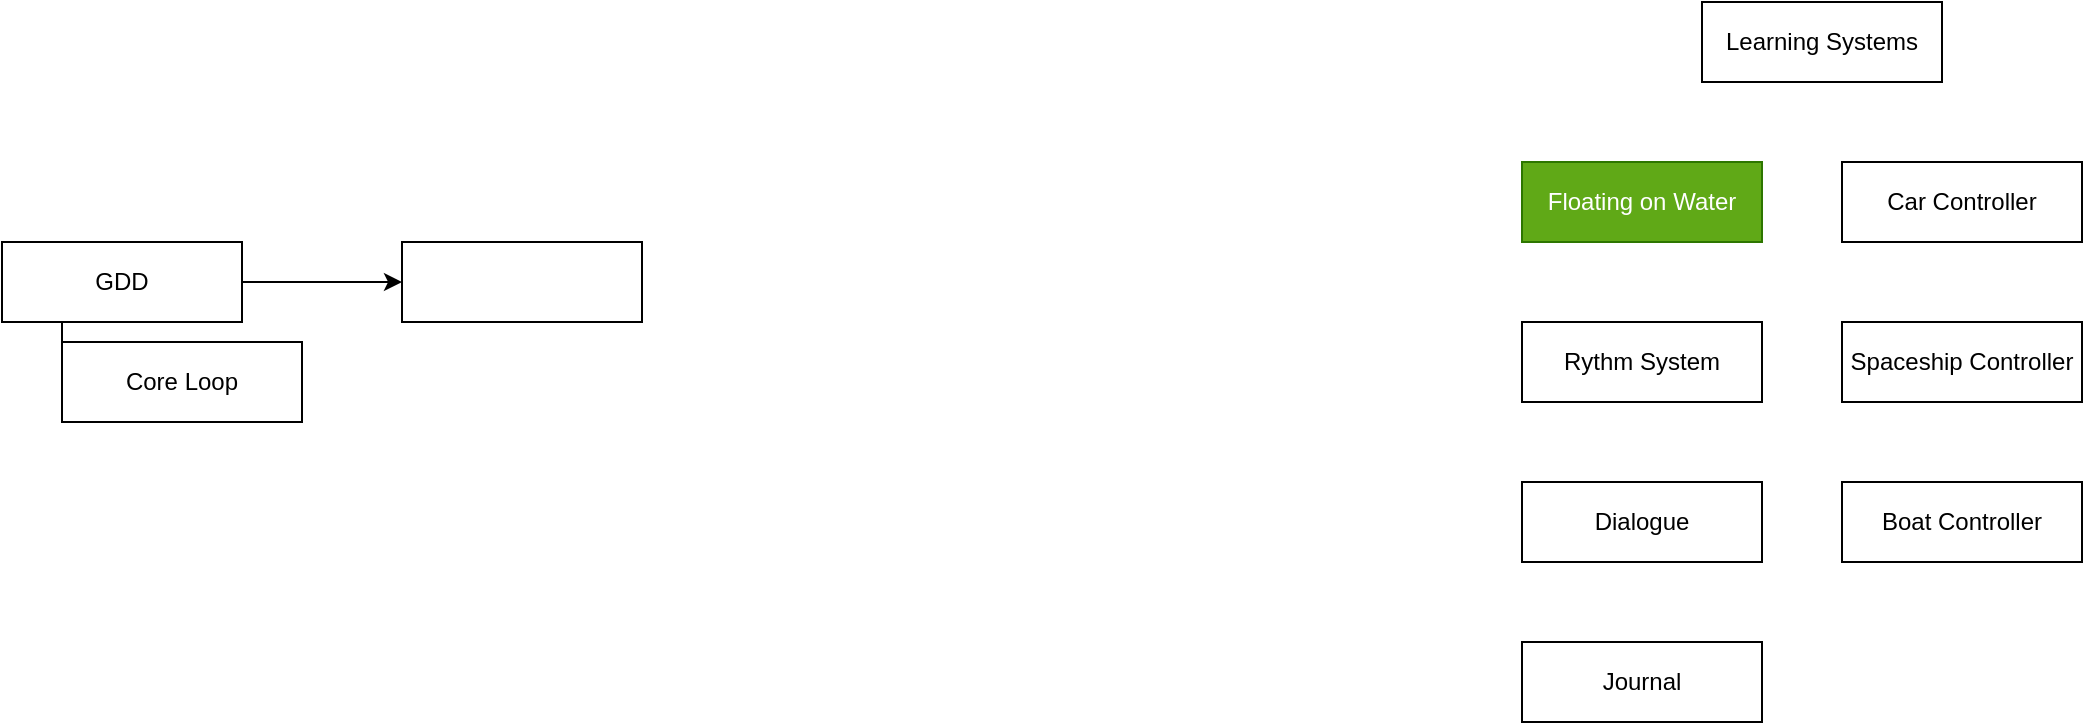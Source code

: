 <mxfile version="13.2.4" type="device"><diagram id="OICCY9yW2ouEOXVtDE1j" name="Page-1"><mxGraphModel dx="1422" dy="862" grid="1" gridSize="10" guides="1" tooltips="1" connect="1" arrows="1" fold="1" page="0" pageScale="1" pageWidth="827" pageHeight="1169" math="0" shadow="0"><root><mxCell id="0"/><mxCell id="1" parent="0"/><mxCell id="1JADhQN36hEgTp6dTvie-3" style="edgeStyle=orthogonalEdgeStyle;rounded=0;orthogonalLoop=1;jettySize=auto;html=1;exitX=0.25;exitY=1;exitDx=0;exitDy=0;entryX=0;entryY=0;entryDx=0;entryDy=0;endArrow=none;endFill=0;" edge="1" parent="1" source="1JADhQN36hEgTp6dTvie-1" target="1JADhQN36hEgTp6dTvie-2"><mxGeometry relative="1" as="geometry"/></mxCell><mxCell id="1JADhQN36hEgTp6dTvie-5" value="" style="edgeStyle=orthogonalEdgeStyle;rounded=0;orthogonalLoop=1;jettySize=auto;html=1;endArrow=classic;endFill=1;" edge="1" parent="1" source="1JADhQN36hEgTp6dTvie-1" target="1JADhQN36hEgTp6dTvie-4"><mxGeometry relative="1" as="geometry"/></mxCell><mxCell id="1JADhQN36hEgTp6dTvie-1" value="GDD" style="rounded=0;whiteSpace=wrap;html=1;" vertex="1" parent="1"><mxGeometry x="240" y="320" width="120" height="40" as="geometry"/></mxCell><mxCell id="1JADhQN36hEgTp6dTvie-4" value="" style="rounded=0;whiteSpace=wrap;html=1;" vertex="1" parent="1"><mxGeometry x="440" y="320" width="120" height="40" as="geometry"/></mxCell><mxCell id="1JADhQN36hEgTp6dTvie-2" value="Core Loop" style="rounded=0;whiteSpace=wrap;html=1;" vertex="1" parent="1"><mxGeometry x="270" y="370" width="120" height="40" as="geometry"/></mxCell><mxCell id="1JADhQN36hEgTp6dTvie-6" value="Learning Systems" style="rounded=0;whiteSpace=wrap;html=1;" vertex="1" parent="1"><mxGeometry x="1090" y="200" width="120" height="40" as="geometry"/></mxCell><mxCell id="1JADhQN36hEgTp6dTvie-7" value="Floating on Water" style="rounded=0;whiteSpace=wrap;html=1;fillColor=#60a917;strokeColor=#2D7600;fontColor=#ffffff;" vertex="1" parent="1"><mxGeometry x="1000" y="280" width="120" height="40" as="geometry"/></mxCell><mxCell id="1JADhQN36hEgTp6dTvie-8" value="Car Controller" style="rounded=0;whiteSpace=wrap;html=1;" vertex="1" parent="1"><mxGeometry x="1160" y="280" width="120" height="40" as="geometry"/></mxCell><mxCell id="1JADhQN36hEgTp6dTvie-9" value="Spaceship Controller" style="rounded=0;whiteSpace=wrap;html=1;" vertex="1" parent="1"><mxGeometry x="1160" y="360" width="120" height="40" as="geometry"/></mxCell><mxCell id="1JADhQN36hEgTp6dTvie-10" value="Boat Controller" style="rounded=0;whiteSpace=wrap;html=1;" vertex="1" parent="1"><mxGeometry x="1160" y="440" width="120" height="40" as="geometry"/></mxCell><mxCell id="1JADhQN36hEgTp6dTvie-11" value="Rythm System" style="rounded=0;whiteSpace=wrap;html=1;" vertex="1" parent="1"><mxGeometry x="1000" y="360" width="120" height="40" as="geometry"/></mxCell><mxCell id="1JADhQN36hEgTp6dTvie-12" value="Dialogue" style="rounded=0;whiteSpace=wrap;html=1;" vertex="1" parent="1"><mxGeometry x="1000" y="440" width="120" height="40" as="geometry"/></mxCell><mxCell id="1JADhQN36hEgTp6dTvie-13" value="Journal" style="rounded=0;whiteSpace=wrap;html=1;" vertex="1" parent="1"><mxGeometry x="1000" y="520" width="120" height="40" as="geometry"/></mxCell></root></mxGraphModel></diagram></mxfile>